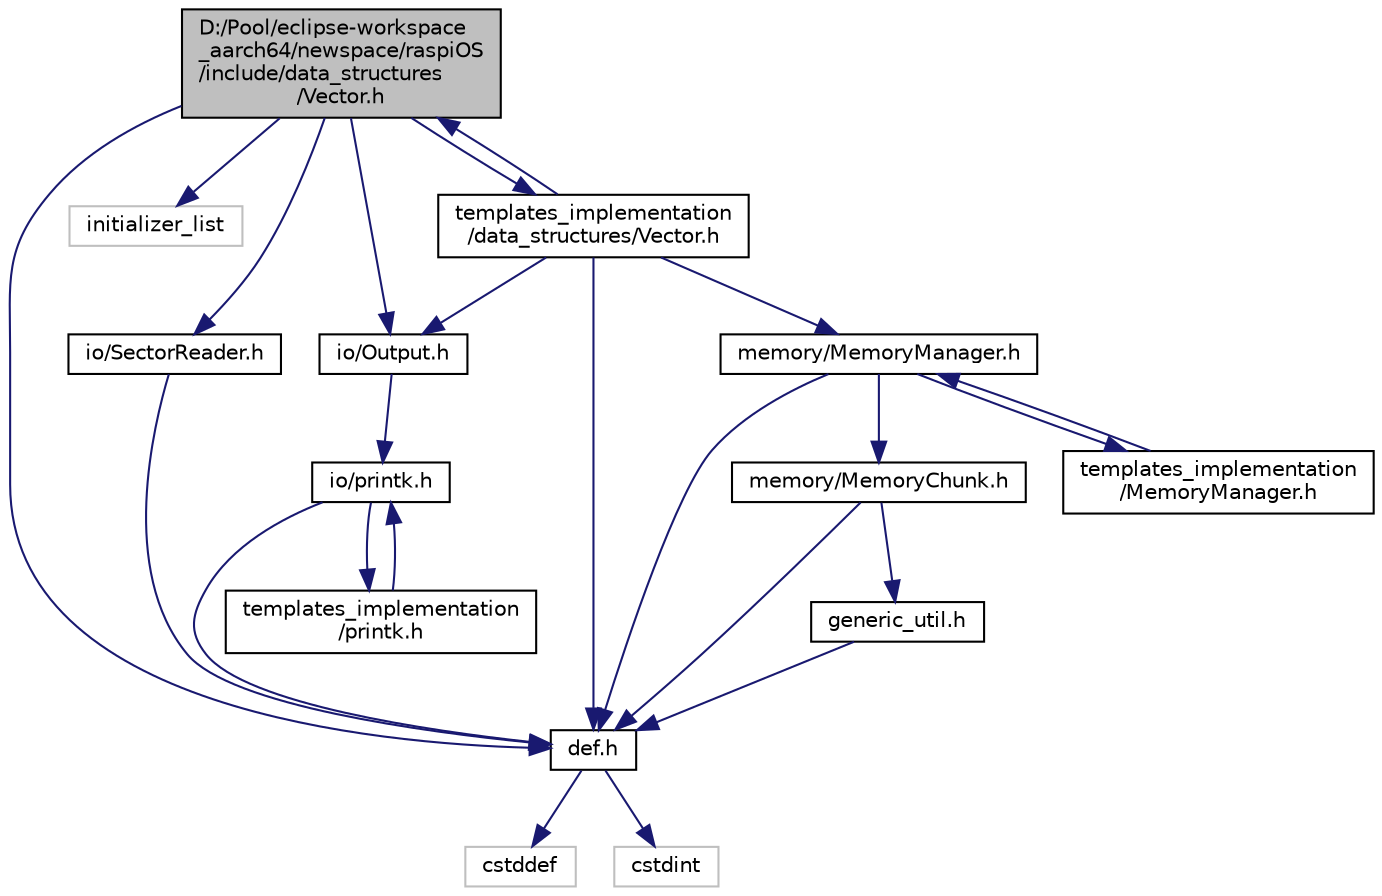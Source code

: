 digraph "D:/Pool/eclipse-workspace_aarch64/newspace/raspiOS/include/data_structures/Vector.h"
{
  edge [fontname="Helvetica",fontsize="10",labelfontname="Helvetica",labelfontsize="10"];
  node [fontname="Helvetica",fontsize="10",shape=record];
  Node617 [label="D:/Pool/eclipse-workspace\l_aarch64/newspace/raspiOS\l/include/data_structures\l/Vector.h",height=0.2,width=0.4,color="black", fillcolor="grey75", style="filled", fontcolor="black"];
  Node617 -> Node618 [color="midnightblue",fontsize="10",style="solid",fontname="Helvetica"];
  Node618 [label="def.h",height=0.2,width=0.4,color="black", fillcolor="white", style="filled",URL="$d4/da4/def_8h.html"];
  Node618 -> Node619 [color="midnightblue",fontsize="10",style="solid",fontname="Helvetica"];
  Node619 [label="cstddef",height=0.2,width=0.4,color="grey75", fillcolor="white", style="filled"];
  Node618 -> Node620 [color="midnightblue",fontsize="10",style="solid",fontname="Helvetica"];
  Node620 [label="cstdint",height=0.2,width=0.4,color="grey75", fillcolor="white", style="filled"];
  Node617 -> Node621 [color="midnightblue",fontsize="10",style="solid",fontname="Helvetica"];
  Node621 [label="initializer_list",height=0.2,width=0.4,color="grey75", fillcolor="white", style="filled"];
  Node617 -> Node622 [color="midnightblue",fontsize="10",style="solid",fontname="Helvetica"];
  Node622 [label="io/SectorReader.h",height=0.2,width=0.4,color="black", fillcolor="white", style="filled",URL="$db/d73/_sector_reader_8h.html"];
  Node622 -> Node618 [color="midnightblue",fontsize="10",style="solid",fontname="Helvetica"];
  Node617 -> Node623 [color="midnightblue",fontsize="10",style="solid",fontname="Helvetica"];
  Node623 [label="io/Output.h",height=0.2,width=0.4,color="black", fillcolor="white", style="filled",URL="$d6/d77/_output_8h.html"];
  Node623 -> Node624 [color="midnightblue",fontsize="10",style="solid",fontname="Helvetica"];
  Node624 [label="io/printk.h",height=0.2,width=0.4,color="black", fillcolor="white", style="filled",URL="$dd/d17/io_2printk_8h.html"];
  Node624 -> Node618 [color="midnightblue",fontsize="10",style="solid",fontname="Helvetica"];
  Node624 -> Node625 [color="midnightblue",fontsize="10",style="solid",fontname="Helvetica"];
  Node625 [label="templates_implementation\l/printk.h",height=0.2,width=0.4,color="black", fillcolor="white", style="filled",URL="$d7/d95/templates__implementation_2printk_8h.html"];
  Node625 -> Node624 [color="midnightblue",fontsize="10",style="solid",fontname="Helvetica"];
  Node617 -> Node626 [color="midnightblue",fontsize="10",style="solid",fontname="Helvetica"];
  Node626 [label="templates_implementation\l/data_structures/Vector.h",height=0.2,width=0.4,color="black", fillcolor="white", style="filled",URL="$d6/d5d/templates__implementation_2data__structures_2_vector_8h.html"];
  Node626 -> Node618 [color="midnightblue",fontsize="10",style="solid",fontname="Helvetica"];
  Node626 -> Node617 [color="midnightblue",fontsize="10",style="solid",fontname="Helvetica"];
  Node626 -> Node627 [color="midnightblue",fontsize="10",style="solid",fontname="Helvetica"];
  Node627 [label="memory/MemoryManager.h",height=0.2,width=0.4,color="black", fillcolor="white", style="filled",URL="$d6/d76/memory_2_memory_manager_8h.html"];
  Node627 -> Node618 [color="midnightblue",fontsize="10",style="solid",fontname="Helvetica"];
  Node627 -> Node628 [color="midnightblue",fontsize="10",style="solid",fontname="Helvetica"];
  Node628 [label="memory/MemoryChunk.h",height=0.2,width=0.4,color="black", fillcolor="white", style="filled",URL="$d9/df6/_memory_chunk_8h.html"];
  Node628 -> Node618 [color="midnightblue",fontsize="10",style="solid",fontname="Helvetica"];
  Node628 -> Node629 [color="midnightblue",fontsize="10",style="solid",fontname="Helvetica"];
  Node629 [label="generic_util.h",height=0.2,width=0.4,color="black", fillcolor="white", style="filled",URL="$d6/d93/generic__util_8h.html"];
  Node629 -> Node618 [color="midnightblue",fontsize="10",style="solid",fontname="Helvetica"];
  Node627 -> Node630 [color="midnightblue",fontsize="10",style="solid",fontname="Helvetica"];
  Node630 [label="templates_implementation\l/MemoryManager.h",height=0.2,width=0.4,color="black", fillcolor="white", style="filled",URL="$dd/d2b/templates__implementation_2_memory_manager_8h.html"];
  Node630 -> Node627 [color="midnightblue",fontsize="10",style="solid",fontname="Helvetica"];
  Node626 -> Node623 [color="midnightblue",fontsize="10",style="solid",fontname="Helvetica"];
}
